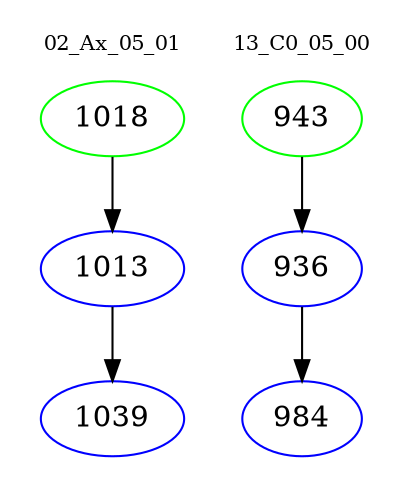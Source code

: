 digraph{
subgraph cluster_0 {
color = white
label = "02_Ax_05_01";
fontsize=10;
T0_1018 [label="1018", color="green"]
T0_1018 -> T0_1013 [color="black"]
T0_1013 [label="1013", color="blue"]
T0_1013 -> T0_1039 [color="black"]
T0_1039 [label="1039", color="blue"]
}
subgraph cluster_1 {
color = white
label = "13_C0_05_00";
fontsize=10;
T1_943 [label="943", color="green"]
T1_943 -> T1_936 [color="black"]
T1_936 [label="936", color="blue"]
T1_936 -> T1_984 [color="black"]
T1_984 [label="984", color="blue"]
}
}
